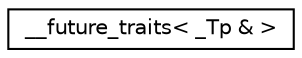 digraph "Graphical Class Hierarchy"
{
  edge [fontname="Helvetica",fontsize="10",labelfontname="Helvetica",labelfontsize="10"];
  node [fontname="Helvetica",fontsize="10",shape=record];
  rankdir="LR";
  Node1 [label="__future_traits\< _Tp & \>",height=0.2,width=0.4,color="black", fillcolor="white", style="filled",URL="$struct____future__traits_3_01___tp_01_6_01_4.xhtml"];
}
